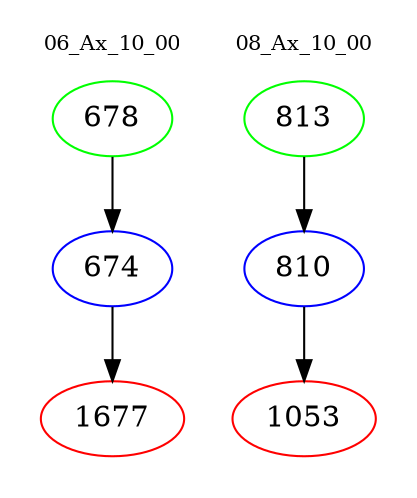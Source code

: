 digraph{
subgraph cluster_0 {
color = white
label = "06_Ax_10_00";
fontsize=10;
T0_678 [label="678", color="green"]
T0_678 -> T0_674 [color="black"]
T0_674 [label="674", color="blue"]
T0_674 -> T0_1677 [color="black"]
T0_1677 [label="1677", color="red"]
}
subgraph cluster_1 {
color = white
label = "08_Ax_10_00";
fontsize=10;
T1_813 [label="813", color="green"]
T1_813 -> T1_810 [color="black"]
T1_810 [label="810", color="blue"]
T1_810 -> T1_1053 [color="black"]
T1_1053 [label="1053", color="red"]
}
}

